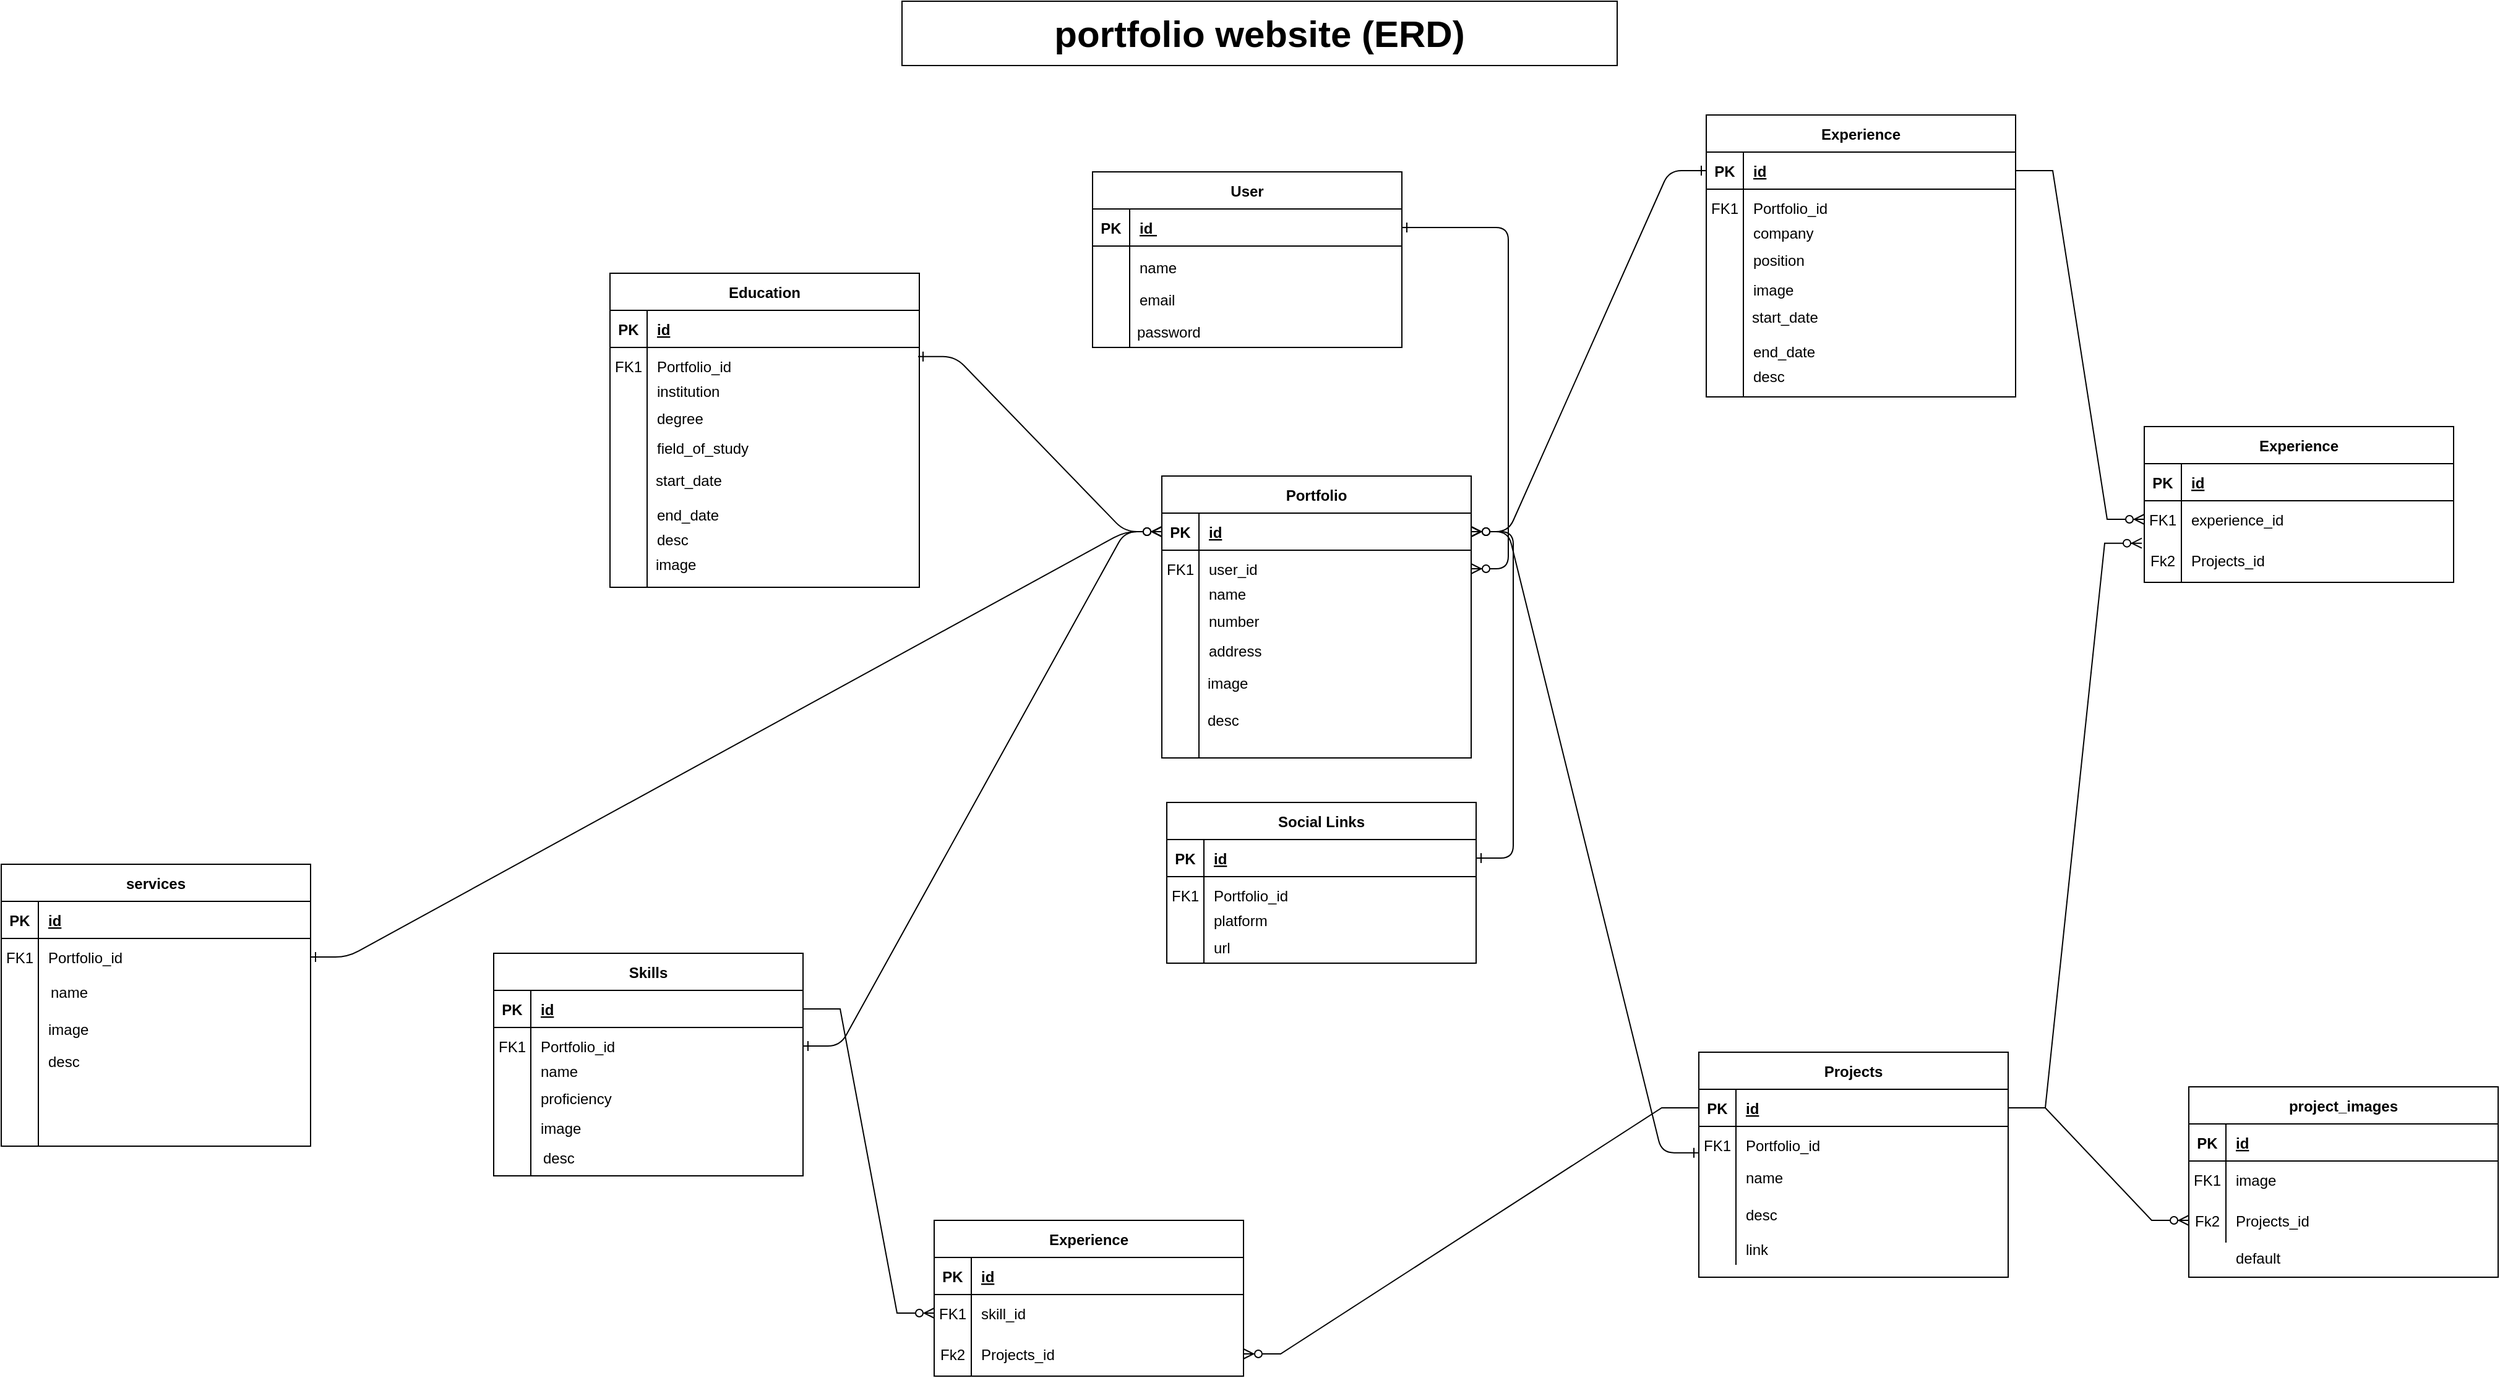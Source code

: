 <mxfile version="26.1.0">
  <diagram id="prtHgNgQTEPvFCAcTncT" name="Page-1">
    <mxGraphModel dx="1229" dy="530" grid="1" gridSize="2" guides="1" tooltips="1" connect="1" arrows="1" fold="1" page="1" pageScale="1" pageWidth="3300" pageHeight="4681" math="0" shadow="0">
      <root>
        <mxCell id="0" />
        <mxCell id="1" parent="0" />
        <mxCell id="2-6nr44ii8sK7dnhSHYe-1" value="" style="edgeStyle=entityRelationEdgeStyle;endArrow=ERzeroToMany;startArrow=ERone;endFill=1;startFill=0;" parent="1" source="2-6nr44ii8sK7dnhSHYe-24" target="2-6nr44ii8sK7dnhSHYe-7" edge="1">
          <mxGeometry width="100" height="100" relative="1" as="geometry">
            <mxPoint x="340" y="720" as="sourcePoint" />
            <mxPoint x="440" y="620" as="targetPoint" />
          </mxGeometry>
        </mxCell>
        <mxCell id="2-6nr44ii8sK7dnhSHYe-2" value="" style="edgeStyle=entityRelationEdgeStyle;endArrow=ERzeroToMany;startArrow=ERone;endFill=1;startFill=0;exitX=0;exitY=0.713;exitDx=0;exitDy=0;exitPerimeter=0;entryX=1;entryY=0.5;entryDx=0;entryDy=0;" parent="1" source="2-6nr44ii8sK7dnhSHYe-17" target="2-6nr44ii8sK7dnhSHYe-4" edge="1">
          <mxGeometry width="100" height="100" relative="1" as="geometry">
            <mxPoint x="1382" y="514" as="sourcePoint" />
            <mxPoint x="1552" y="568.0" as="targetPoint" />
          </mxGeometry>
        </mxCell>
        <mxCell id="2-6nr44ii8sK7dnhSHYe-30" value="&lt;b&gt;&lt;font style=&quot;font-size: 30px;&quot;&gt;portfolio website &lt;/font&gt;&lt;/b&gt;&lt;strong data-end=&quot;49&quot; data-start=&quot;12&quot;&gt;&lt;font style=&quot;font-size: 30px;&quot;&gt;&lt;strong style=&quot;font-size: 12px;&quot; data-end=&quot;49&quot; data-start=&quot;12&quot;&gt;&lt;font style=&quot;font-size: 30px;&quot;&gt;(&lt;/font&gt;&lt;/strong&gt;ERD)&lt;/font&gt;&lt;/strong&gt;" style="rounded=0;whiteSpace=wrap;html=1;align=center;" parent="1" vertex="1">
          <mxGeometry x="922" y="12" width="578" height="52" as="geometry" />
        </mxCell>
        <mxCell id="9H7GcuOAASpGHvme_9iy-1" value="" style="group" parent="1" vertex="1" connectable="0">
          <mxGeometry x="1076" y="150" width="250" height="144" as="geometry" />
        </mxCell>
        <mxCell id="2-6nr44ii8sK7dnhSHYe-23" value="User" style="shape=table;startSize=30;container=1;collapsible=1;childLayout=tableLayout;fixedRows=1;rowLines=0;fontStyle=1;align=center;resizeLast=1;" parent="9H7GcuOAASpGHvme_9iy-1" vertex="1">
          <mxGeometry width="250" height="142" as="geometry" />
        </mxCell>
        <mxCell id="2-6nr44ii8sK7dnhSHYe-24" value="" style="shape=partialRectangle;collapsible=0;dropTarget=0;pointerEvents=0;fillColor=none;points=[[0,0.5],[1,0.5]];portConstraint=eastwest;top=0;left=0;right=0;bottom=1;" parent="2-6nr44ii8sK7dnhSHYe-23" vertex="1">
          <mxGeometry y="30" width="250" height="30" as="geometry" />
        </mxCell>
        <mxCell id="2-6nr44ii8sK7dnhSHYe-25" value="PK" style="shape=partialRectangle;overflow=hidden;connectable=0;fillColor=none;top=0;left=0;bottom=0;right=0;fontStyle=1;" parent="2-6nr44ii8sK7dnhSHYe-24" vertex="1">
          <mxGeometry width="30" height="30" as="geometry">
            <mxRectangle width="30" height="30" as="alternateBounds" />
          </mxGeometry>
        </mxCell>
        <mxCell id="2-6nr44ii8sK7dnhSHYe-26" value="id " style="shape=partialRectangle;overflow=hidden;connectable=0;fillColor=none;top=0;left=0;bottom=0;right=0;align=left;spacingLeft=6;fontStyle=5;" parent="2-6nr44ii8sK7dnhSHYe-24" vertex="1">
          <mxGeometry x="30" width="220" height="30" as="geometry">
            <mxRectangle width="220" height="30" as="alternateBounds" />
          </mxGeometry>
        </mxCell>
        <mxCell id="2-6nr44ii8sK7dnhSHYe-27" value="" style="shape=partialRectangle;collapsible=0;dropTarget=0;pointerEvents=0;fillColor=none;points=[[0,0.5],[1,0.5]];portConstraint=eastwest;top=0;left=0;right=0;bottom=0;" parent="2-6nr44ii8sK7dnhSHYe-23" vertex="1">
          <mxGeometry y="60" width="250" height="82" as="geometry" />
        </mxCell>
        <mxCell id="2-6nr44ii8sK7dnhSHYe-28" value="" style="shape=partialRectangle;overflow=hidden;connectable=0;fillColor=none;top=0;left=0;bottom=0;right=0;" parent="2-6nr44ii8sK7dnhSHYe-27" vertex="1">
          <mxGeometry width="30" height="82" as="geometry">
            <mxRectangle width="30" height="82" as="alternateBounds" />
          </mxGeometry>
        </mxCell>
        <mxCell id="2-6nr44ii8sK7dnhSHYe-29" value="" style="shape=partialRectangle;overflow=hidden;connectable=0;fillColor=none;top=0;left=0;bottom=0;right=0;align=left;spacingLeft=6;" parent="2-6nr44ii8sK7dnhSHYe-27" vertex="1">
          <mxGeometry x="30" width="220" height="82" as="geometry">
            <mxRectangle width="220" height="82" as="alternateBounds" />
          </mxGeometry>
        </mxCell>
        <mxCell id="2-6nr44ii8sK7dnhSHYe-32" value="name" style="shape=partialRectangle;overflow=hidden;connectable=0;fillColor=none;top=0;left=0;bottom=0;right=0;align=left;spacingLeft=6;" parent="9H7GcuOAASpGHvme_9iy-1" vertex="1">
          <mxGeometry x="30" y="62" width="220" height="30" as="geometry">
            <mxRectangle width="220" height="30" as="alternateBounds" />
          </mxGeometry>
        </mxCell>
        <mxCell id="2-6nr44ii8sK7dnhSHYe-33" value="email" style="shape=partialRectangle;overflow=hidden;connectable=0;fillColor=none;top=0;left=0;bottom=0;right=0;align=left;spacingLeft=6;" parent="9H7GcuOAASpGHvme_9iy-1" vertex="1">
          <mxGeometry x="30" y="88" width="220" height="30" as="geometry">
            <mxRectangle width="220" height="30" as="alternateBounds" />
          </mxGeometry>
        </mxCell>
        <mxCell id="2-6nr44ii8sK7dnhSHYe-34" value="" style="shape=partialRectangle;overflow=hidden;connectable=0;fillColor=none;top=0;left=0;bottom=0;right=0;align=left;spacingLeft=6;" parent="9H7GcuOAASpGHvme_9iy-1" vertex="1">
          <mxGeometry x="30" y="112" width="220" height="30" as="geometry">
            <mxRectangle width="220" height="30" as="alternateBounds" />
          </mxGeometry>
        </mxCell>
        <mxCell id="2-6nr44ii8sK7dnhSHYe-35" value="password " style="shape=partialRectangle;overflow=hidden;connectable=0;fillColor=none;top=0;left=0;bottom=0;right=0;align=left;spacingLeft=6;" parent="9H7GcuOAASpGHvme_9iy-1" vertex="1">
          <mxGeometry x="28" y="114" width="220" height="30" as="geometry">
            <mxRectangle width="220" height="30" as="alternateBounds" />
          </mxGeometry>
        </mxCell>
        <mxCell id="9H7GcuOAASpGHvme_9iy-2" value="" style="group" parent="1" vertex="1" connectable="0">
          <mxGeometry x="1132" y="396" width="250" height="228" as="geometry" />
        </mxCell>
        <mxCell id="2-6nr44ii8sK7dnhSHYe-3" value="Portfolio" style="shape=table;startSize=30;container=1;collapsible=1;childLayout=tableLayout;fixedRows=1;rowLines=0;fontStyle=1;align=center;resizeLast=1;" parent="9H7GcuOAASpGHvme_9iy-2" vertex="1">
          <mxGeometry width="250" height="228" as="geometry" />
        </mxCell>
        <mxCell id="2-6nr44ii8sK7dnhSHYe-4" value="" style="shape=partialRectangle;collapsible=0;dropTarget=0;pointerEvents=0;fillColor=none;points=[[0,0.5],[1,0.5]];portConstraint=eastwest;top=0;left=0;right=0;bottom=1;" parent="2-6nr44ii8sK7dnhSHYe-3" vertex="1">
          <mxGeometry y="30" width="250" height="30" as="geometry" />
        </mxCell>
        <mxCell id="2-6nr44ii8sK7dnhSHYe-5" value="PK" style="shape=partialRectangle;overflow=hidden;connectable=0;fillColor=none;top=0;left=0;bottom=0;right=0;fontStyle=1;" parent="2-6nr44ii8sK7dnhSHYe-4" vertex="1">
          <mxGeometry width="30" height="30" as="geometry">
            <mxRectangle width="30" height="30" as="alternateBounds" />
          </mxGeometry>
        </mxCell>
        <mxCell id="2-6nr44ii8sK7dnhSHYe-6" value="id" style="shape=partialRectangle;overflow=hidden;connectable=0;fillColor=none;top=0;left=0;bottom=0;right=0;align=left;spacingLeft=6;fontStyle=5;" parent="2-6nr44ii8sK7dnhSHYe-4" vertex="1">
          <mxGeometry x="30" width="220" height="30" as="geometry">
            <mxRectangle width="220" height="30" as="alternateBounds" />
          </mxGeometry>
        </mxCell>
        <mxCell id="2-6nr44ii8sK7dnhSHYe-7" value="" style="shape=partialRectangle;collapsible=0;dropTarget=0;pointerEvents=0;fillColor=none;points=[[0,0.5],[1,0.5]];portConstraint=eastwest;top=0;left=0;right=0;bottom=0;" parent="2-6nr44ii8sK7dnhSHYe-3" vertex="1">
          <mxGeometry y="60" width="250" height="30" as="geometry" />
        </mxCell>
        <mxCell id="2-6nr44ii8sK7dnhSHYe-8" value="FK1" style="shape=partialRectangle;overflow=hidden;connectable=0;fillColor=none;top=0;left=0;bottom=0;right=0;" parent="2-6nr44ii8sK7dnhSHYe-7" vertex="1">
          <mxGeometry width="30" height="30" as="geometry">
            <mxRectangle width="30" height="30" as="alternateBounds" />
          </mxGeometry>
        </mxCell>
        <mxCell id="2-6nr44ii8sK7dnhSHYe-9" value="user_id" style="shape=partialRectangle;overflow=hidden;connectable=0;fillColor=none;top=0;left=0;bottom=0;right=0;align=left;spacingLeft=6;" parent="2-6nr44ii8sK7dnhSHYe-7" vertex="1">
          <mxGeometry x="30" width="220" height="30" as="geometry">
            <mxRectangle width="220" height="30" as="alternateBounds" />
          </mxGeometry>
        </mxCell>
        <mxCell id="2-6nr44ii8sK7dnhSHYe-10" value="" style="shape=partialRectangle;collapsible=0;dropTarget=0;pointerEvents=0;fillColor=none;points=[[0,0.5],[1,0.5]];portConstraint=eastwest;top=0;left=0;right=0;bottom=0;" parent="2-6nr44ii8sK7dnhSHYe-3" vertex="1">
          <mxGeometry y="90" width="250" height="138" as="geometry" />
        </mxCell>
        <mxCell id="2-6nr44ii8sK7dnhSHYe-11" value="" style="shape=partialRectangle;overflow=hidden;connectable=0;fillColor=none;top=0;left=0;bottom=0;right=0;" parent="2-6nr44ii8sK7dnhSHYe-10" vertex="1">
          <mxGeometry width="30" height="138" as="geometry">
            <mxRectangle width="30" height="138" as="alternateBounds" />
          </mxGeometry>
        </mxCell>
        <mxCell id="2-6nr44ii8sK7dnhSHYe-12" value="" style="shape=partialRectangle;overflow=hidden;connectable=0;fillColor=none;top=0;left=0;bottom=0;right=0;align=left;spacingLeft=6;" parent="2-6nr44ii8sK7dnhSHYe-10" vertex="1">
          <mxGeometry x="30" width="220" height="138" as="geometry">
            <mxRectangle width="220" height="138" as="alternateBounds" />
          </mxGeometry>
        </mxCell>
        <mxCell id="2-6nr44ii8sK7dnhSHYe-36" value="number" style="shape=partialRectangle;overflow=hidden;connectable=0;fillColor=none;top=0;left=0;bottom=0;right=0;align=left;spacingLeft=6;" parent="9H7GcuOAASpGHvme_9iy-2" vertex="1">
          <mxGeometry x="30" y="102" width="218" height="30" as="geometry">
            <mxRectangle width="220" height="30" as="alternateBounds" />
          </mxGeometry>
        </mxCell>
        <mxCell id="2-6nr44ii8sK7dnhSHYe-37" value="name" style="shape=partialRectangle;overflow=hidden;connectable=0;fillColor=none;top=0;left=0;bottom=0;right=0;align=left;spacingLeft=6;" parent="9H7GcuOAASpGHvme_9iy-2" vertex="1">
          <mxGeometry x="30" y="80" width="220" height="30" as="geometry">
            <mxRectangle width="220" height="30" as="alternateBounds" />
          </mxGeometry>
        </mxCell>
        <mxCell id="2-6nr44ii8sK7dnhSHYe-38" value="address" style="shape=partialRectangle;overflow=hidden;connectable=0;fillColor=none;top=0;left=0;bottom=0;right=0;align=left;spacingLeft=6;" parent="9H7GcuOAASpGHvme_9iy-2" vertex="1">
          <mxGeometry x="30" y="126" width="220" height="30" as="geometry">
            <mxRectangle width="220" height="30" as="alternateBounds" />
          </mxGeometry>
        </mxCell>
        <mxCell id="2-6nr44ii8sK7dnhSHYe-39" value="image" style="shape=partialRectangle;overflow=hidden;connectable=0;fillColor=none;top=0;left=0;bottom=0;right=0;align=left;spacingLeft=6;" parent="9H7GcuOAASpGHvme_9iy-2" vertex="1">
          <mxGeometry x="29" y="152" width="220" height="30" as="geometry">
            <mxRectangle width="220" height="30" as="alternateBounds" />
          </mxGeometry>
        </mxCell>
        <mxCell id="q62bcsfzctgEnVEbU3yq-3" value="desc" style="shape=partialRectangle;overflow=hidden;connectable=0;fillColor=none;top=0;left=0;bottom=0;right=0;align=left;spacingLeft=6;" vertex="1" parent="9H7GcuOAASpGHvme_9iy-2">
          <mxGeometry x="29" y="182" width="220" height="30" as="geometry">
            <mxRectangle width="220" height="30" as="alternateBounds" />
          </mxGeometry>
        </mxCell>
        <mxCell id="9H7GcuOAASpGHvme_9iy-3" value="" style="group" parent="1" vertex="1" connectable="0">
          <mxGeometry x="1564" y="862" width="254" height="228" as="geometry" />
        </mxCell>
        <mxCell id="2-6nr44ii8sK7dnhSHYe-13" value="Projects " style="shape=table;startSize=30;container=1;collapsible=1;childLayout=tableLayout;fixedRows=1;rowLines=0;fontStyle=1;align=center;resizeLast=1;" parent="9H7GcuOAASpGHvme_9iy-3" vertex="1">
          <mxGeometry x="2" width="250" height="182" as="geometry" />
        </mxCell>
        <mxCell id="2-6nr44ii8sK7dnhSHYe-14" value="" style="shape=partialRectangle;collapsible=0;dropTarget=0;pointerEvents=0;fillColor=none;points=[[0,0.5],[1,0.5]];portConstraint=eastwest;top=0;left=0;right=0;bottom=1;" parent="2-6nr44ii8sK7dnhSHYe-13" vertex="1">
          <mxGeometry y="30" width="250" height="30" as="geometry" />
        </mxCell>
        <mxCell id="2-6nr44ii8sK7dnhSHYe-15" value="PK" style="shape=partialRectangle;overflow=hidden;connectable=0;fillColor=none;top=0;left=0;bottom=0;right=0;fontStyle=1;" parent="2-6nr44ii8sK7dnhSHYe-14" vertex="1">
          <mxGeometry width="30" height="30" as="geometry">
            <mxRectangle width="30" height="30" as="alternateBounds" />
          </mxGeometry>
        </mxCell>
        <mxCell id="2-6nr44ii8sK7dnhSHYe-16" value="id" style="shape=partialRectangle;overflow=hidden;connectable=0;fillColor=none;top=0;left=0;bottom=0;right=0;align=left;spacingLeft=6;fontStyle=5;" parent="2-6nr44ii8sK7dnhSHYe-14" vertex="1">
          <mxGeometry x="30" width="220" height="30" as="geometry">
            <mxRectangle width="220" height="30" as="alternateBounds" />
          </mxGeometry>
        </mxCell>
        <mxCell id="2-6nr44ii8sK7dnhSHYe-17" value="" style="shape=partialRectangle;collapsible=0;dropTarget=0;pointerEvents=0;fillColor=none;points=[[0,0.5],[1,0.5]];portConstraint=eastwest;top=0;left=0;right=0;bottom=0;" parent="2-6nr44ii8sK7dnhSHYe-13" vertex="1">
          <mxGeometry y="60" width="250" height="30" as="geometry" />
        </mxCell>
        <mxCell id="2-6nr44ii8sK7dnhSHYe-18" value="FK1" style="shape=partialRectangle;overflow=hidden;connectable=0;fillColor=none;top=0;left=0;bottom=0;right=0;" parent="2-6nr44ii8sK7dnhSHYe-17" vertex="1">
          <mxGeometry width="30" height="30" as="geometry">
            <mxRectangle width="30" height="30" as="alternateBounds" />
          </mxGeometry>
        </mxCell>
        <mxCell id="2-6nr44ii8sK7dnhSHYe-19" value="Portfolio_id" style="shape=partialRectangle;overflow=hidden;connectable=0;fillColor=none;top=0;left=0;bottom=0;right=0;align=left;spacingLeft=6;" parent="2-6nr44ii8sK7dnhSHYe-17" vertex="1">
          <mxGeometry x="30" width="220" height="30" as="geometry">
            <mxRectangle width="220" height="30" as="alternateBounds" />
          </mxGeometry>
        </mxCell>
        <mxCell id="2-6nr44ii8sK7dnhSHYe-20" value="" style="shape=partialRectangle;collapsible=0;dropTarget=0;pointerEvents=0;fillColor=none;points=[[0,0.5],[1,0.5]];portConstraint=eastwest;top=0;left=0;right=0;bottom=0;" parent="2-6nr44ii8sK7dnhSHYe-13" vertex="1">
          <mxGeometry y="90" width="250" height="82" as="geometry" />
        </mxCell>
        <mxCell id="2-6nr44ii8sK7dnhSHYe-21" value="" style="shape=partialRectangle;overflow=hidden;connectable=0;fillColor=none;top=0;left=0;bottom=0;right=0;" parent="2-6nr44ii8sK7dnhSHYe-20" vertex="1">
          <mxGeometry width="30" height="82" as="geometry">
            <mxRectangle width="30" height="82" as="alternateBounds" />
          </mxGeometry>
        </mxCell>
        <mxCell id="2-6nr44ii8sK7dnhSHYe-22" value="" style="shape=partialRectangle;overflow=hidden;connectable=0;fillColor=none;top=0;left=0;bottom=0;right=0;align=left;spacingLeft=6;" parent="2-6nr44ii8sK7dnhSHYe-20" vertex="1">
          <mxGeometry x="30" width="220" height="82" as="geometry">
            <mxRectangle width="220" height="82" as="alternateBounds" />
          </mxGeometry>
        </mxCell>
        <mxCell id="2-6nr44ii8sK7dnhSHYe-41" value="name" style="shape=partialRectangle;overflow=hidden;connectable=0;fillColor=none;top=0;left=0;bottom=0;right=0;align=left;spacingLeft=6;" parent="9H7GcuOAASpGHvme_9iy-3" vertex="1">
          <mxGeometry x="32" y="86" width="220" height="30" as="geometry">
            <mxRectangle width="220" height="30" as="alternateBounds" />
          </mxGeometry>
        </mxCell>
        <mxCell id="9H7GcuOAASpGHvme_9iy-4" value="desc" style="shape=partialRectangle;overflow=hidden;connectable=0;fillColor=none;top=0;left=0;bottom=0;right=0;align=left;spacingLeft=6;" parent="9H7GcuOAASpGHvme_9iy-3" vertex="1">
          <mxGeometry x="32" y="116" width="220" height="30" as="geometry">
            <mxRectangle width="220" height="30" as="alternateBounds" />
          </mxGeometry>
        </mxCell>
        <mxCell id="9H7GcuOAASpGHvme_9iy-5" value="link" style="shape=partialRectangle;overflow=hidden;connectable=0;fillColor=none;top=0;left=0;bottom=0;right=0;align=left;spacingLeft=6;" parent="9H7GcuOAASpGHvme_9iy-3" vertex="1">
          <mxGeometry x="32" y="144" width="220" height="30" as="geometry">
            <mxRectangle width="220" height="30" as="alternateBounds" />
          </mxGeometry>
        </mxCell>
        <mxCell id="9H7GcuOAASpGHvme_9iy-6" value="" style="group" parent="1" vertex="1" connectable="0">
          <mxGeometry x="686" y="232" width="325" height="268" as="geometry" />
        </mxCell>
        <mxCell id="9H7GcuOAASpGHvme_9iy-7" value="Education " style="shape=table;startSize=30;container=1;collapsible=1;childLayout=tableLayout;fixedRows=1;rowLines=0;fontStyle=1;align=center;resizeLast=1;" parent="9H7GcuOAASpGHvme_9iy-6" vertex="1">
          <mxGeometry width="250" height="254" as="geometry" />
        </mxCell>
        <mxCell id="9H7GcuOAASpGHvme_9iy-8" value="" style="shape=partialRectangle;collapsible=0;dropTarget=0;pointerEvents=0;fillColor=none;points=[[0,0.5],[1,0.5]];portConstraint=eastwest;top=0;left=0;right=0;bottom=1;" parent="9H7GcuOAASpGHvme_9iy-7" vertex="1">
          <mxGeometry y="30" width="250" height="30" as="geometry" />
        </mxCell>
        <mxCell id="9H7GcuOAASpGHvme_9iy-9" value="PK" style="shape=partialRectangle;overflow=hidden;connectable=0;fillColor=none;top=0;left=0;bottom=0;right=0;fontStyle=1;" parent="9H7GcuOAASpGHvme_9iy-8" vertex="1">
          <mxGeometry width="30" height="30" as="geometry">
            <mxRectangle width="30" height="30" as="alternateBounds" />
          </mxGeometry>
        </mxCell>
        <mxCell id="9H7GcuOAASpGHvme_9iy-10" value="id" style="shape=partialRectangle;overflow=hidden;connectable=0;fillColor=none;top=0;left=0;bottom=0;right=0;align=left;spacingLeft=6;fontStyle=5;" parent="9H7GcuOAASpGHvme_9iy-8" vertex="1">
          <mxGeometry x="30" width="220" height="30" as="geometry">
            <mxRectangle width="220" height="30" as="alternateBounds" />
          </mxGeometry>
        </mxCell>
        <mxCell id="9H7GcuOAASpGHvme_9iy-11" value="" style="shape=partialRectangle;collapsible=0;dropTarget=0;pointerEvents=0;fillColor=none;points=[[0,0.5],[1,0.5]];portConstraint=eastwest;top=0;left=0;right=0;bottom=0;" parent="9H7GcuOAASpGHvme_9iy-7" vertex="1">
          <mxGeometry y="60" width="250" height="30" as="geometry" />
        </mxCell>
        <mxCell id="9H7GcuOAASpGHvme_9iy-12" value="FK1" style="shape=partialRectangle;overflow=hidden;connectable=0;fillColor=none;top=0;left=0;bottom=0;right=0;" parent="9H7GcuOAASpGHvme_9iy-11" vertex="1">
          <mxGeometry width="30" height="30" as="geometry">
            <mxRectangle width="30" height="30" as="alternateBounds" />
          </mxGeometry>
        </mxCell>
        <mxCell id="9H7GcuOAASpGHvme_9iy-13" value="Portfolio_id" style="shape=partialRectangle;overflow=hidden;connectable=0;fillColor=none;top=0;left=0;bottom=0;right=0;align=left;spacingLeft=6;" parent="9H7GcuOAASpGHvme_9iy-11" vertex="1">
          <mxGeometry x="30" width="220" height="30" as="geometry">
            <mxRectangle width="220" height="30" as="alternateBounds" />
          </mxGeometry>
        </mxCell>
        <mxCell id="9H7GcuOAASpGHvme_9iy-14" value="" style="shape=partialRectangle;collapsible=0;dropTarget=0;pointerEvents=0;fillColor=none;points=[[0,0.5],[1,0.5]];portConstraint=eastwest;top=0;left=0;right=0;bottom=0;" parent="9H7GcuOAASpGHvme_9iy-7" vertex="1">
          <mxGeometry y="90" width="250" height="164" as="geometry" />
        </mxCell>
        <mxCell id="9H7GcuOAASpGHvme_9iy-15" value="" style="shape=partialRectangle;overflow=hidden;connectable=0;fillColor=none;top=0;left=0;bottom=0;right=0;" parent="9H7GcuOAASpGHvme_9iy-14" vertex="1">
          <mxGeometry width="30" height="164" as="geometry">
            <mxRectangle width="30" height="164" as="alternateBounds" />
          </mxGeometry>
        </mxCell>
        <mxCell id="9H7GcuOAASpGHvme_9iy-16" value="" style="shape=partialRectangle;overflow=hidden;connectable=0;fillColor=none;top=0;left=0;bottom=0;right=0;align=left;spacingLeft=6;" parent="9H7GcuOAASpGHvme_9iy-14" vertex="1">
          <mxGeometry x="30" width="220" height="164" as="geometry">
            <mxRectangle width="220" height="164" as="alternateBounds" />
          </mxGeometry>
        </mxCell>
        <mxCell id="9H7GcuOAASpGHvme_9iy-17" value="degree" style="shape=partialRectangle;overflow=hidden;connectable=0;fillColor=none;top=0;left=0;bottom=0;right=0;align=left;spacingLeft=6;" parent="9H7GcuOAASpGHvme_9iy-6" vertex="1">
          <mxGeometry x="30" y="102" width="218" height="30" as="geometry">
            <mxRectangle width="220" height="30" as="alternateBounds" />
          </mxGeometry>
        </mxCell>
        <mxCell id="9H7GcuOAASpGHvme_9iy-18" value="institution" style="shape=partialRectangle;overflow=hidden;connectable=0;fillColor=none;top=0;left=0;bottom=0;right=0;align=left;spacingLeft=6;" parent="9H7GcuOAASpGHvme_9iy-6" vertex="1">
          <mxGeometry x="30" y="80" width="220" height="30" as="geometry">
            <mxRectangle width="220" height="30" as="alternateBounds" />
          </mxGeometry>
        </mxCell>
        <mxCell id="9H7GcuOAASpGHvme_9iy-19" value="field_of_study" style="shape=partialRectangle;overflow=hidden;connectable=0;fillColor=none;top=0;left=0;bottom=0;right=0;align=left;spacingLeft=6;" parent="9H7GcuOAASpGHvme_9iy-6" vertex="1">
          <mxGeometry x="30" y="126" width="220" height="30" as="geometry">
            <mxRectangle width="220" height="30" as="alternateBounds" />
          </mxGeometry>
        </mxCell>
        <mxCell id="9H7GcuOAASpGHvme_9iy-20" value="start_date" style="shape=partialRectangle;overflow=hidden;connectable=0;fillColor=none;top=0;left=0;bottom=0;right=0;align=left;spacingLeft=6;" parent="9H7GcuOAASpGHvme_9iy-6" vertex="1">
          <mxGeometry x="29" y="152" width="220" height="30" as="geometry">
            <mxRectangle width="220" height="30" as="alternateBounds" />
          </mxGeometry>
        </mxCell>
        <mxCell id="9H7GcuOAASpGHvme_9iy-21" value="end_date" style="shape=partialRectangle;overflow=hidden;connectable=0;fillColor=none;top=0;left=0;bottom=0;right=0;align=left;spacingLeft=6;" parent="9H7GcuOAASpGHvme_9iy-6" vertex="1">
          <mxGeometry x="30" y="180" width="220" height="30" as="geometry">
            <mxRectangle width="220" height="30" as="alternateBounds" />
          </mxGeometry>
        </mxCell>
        <mxCell id="2-6nr44ii8sK7dnhSHYe-40" value="desc" style="shape=partialRectangle;overflow=hidden;connectable=0;fillColor=none;top=0;left=0;bottom=0;right=0;align=left;spacingLeft=6;" parent="9H7GcuOAASpGHvme_9iy-6" vertex="1">
          <mxGeometry x="30" y="200" width="220" height="30" as="geometry">
            <mxRectangle width="220" height="30" as="alternateBounds" />
          </mxGeometry>
        </mxCell>
        <mxCell id="q62bcsfzctgEnVEbU3yq-2" value="image" style="shape=partialRectangle;overflow=hidden;connectable=0;fillColor=none;top=0;left=0;bottom=0;right=0;align=left;spacingLeft=6;" vertex="1" parent="9H7GcuOAASpGHvme_9iy-6">
          <mxGeometry x="29" y="220" width="220" height="30" as="geometry">
            <mxRectangle width="220" height="30" as="alternateBounds" />
          </mxGeometry>
        </mxCell>
        <mxCell id="9H7GcuOAASpGHvme_9iy-28" value="" style="edgeStyle=entityRelationEdgeStyle;endArrow=ERzeroToMany;startArrow=ERone;endFill=1;startFill=0;entryX=0;entryY=0.5;entryDx=0;entryDy=0;exitX=0.996;exitY=0.244;exitDx=0;exitDy=0;exitPerimeter=0;" parent="1" source="9H7GcuOAASpGHvme_9iy-11" target="2-6nr44ii8sK7dnhSHYe-4" edge="1">
          <mxGeometry width="100" height="100" relative="1" as="geometry">
            <mxPoint x="942" y="373" as="sourcePoint" />
            <mxPoint x="1318" y="401" as="targetPoint" />
          </mxGeometry>
        </mxCell>
        <mxCell id="9H7GcuOAASpGHvme_9iy-30" value="" style="group" parent="1" vertex="1" connectable="0">
          <mxGeometry x="592" y="782" width="250" height="230" as="geometry" />
        </mxCell>
        <mxCell id="9H7GcuOAASpGHvme_9iy-31" value="Skills  " style="shape=table;startSize=30;container=1;collapsible=1;childLayout=tableLayout;fixedRows=1;rowLines=0;fontStyle=1;align=center;resizeLast=1;" parent="9H7GcuOAASpGHvme_9iy-30" vertex="1">
          <mxGeometry width="250" height="180" as="geometry" />
        </mxCell>
        <mxCell id="9H7GcuOAASpGHvme_9iy-32" value="" style="shape=partialRectangle;collapsible=0;dropTarget=0;pointerEvents=0;fillColor=none;points=[[0,0.5],[1,0.5]];portConstraint=eastwest;top=0;left=0;right=0;bottom=1;" parent="9H7GcuOAASpGHvme_9iy-31" vertex="1">
          <mxGeometry y="30" width="250" height="30" as="geometry" />
        </mxCell>
        <mxCell id="9H7GcuOAASpGHvme_9iy-33" value="PK" style="shape=partialRectangle;overflow=hidden;connectable=0;fillColor=none;top=0;left=0;bottom=0;right=0;fontStyle=1;" parent="9H7GcuOAASpGHvme_9iy-32" vertex="1">
          <mxGeometry width="30" height="30" as="geometry">
            <mxRectangle width="30" height="30" as="alternateBounds" />
          </mxGeometry>
        </mxCell>
        <mxCell id="9H7GcuOAASpGHvme_9iy-34" value="id" style="shape=partialRectangle;overflow=hidden;connectable=0;fillColor=none;top=0;left=0;bottom=0;right=0;align=left;spacingLeft=6;fontStyle=5;" parent="9H7GcuOAASpGHvme_9iy-32" vertex="1">
          <mxGeometry x="30" width="220" height="30" as="geometry">
            <mxRectangle width="220" height="30" as="alternateBounds" />
          </mxGeometry>
        </mxCell>
        <mxCell id="9H7GcuOAASpGHvme_9iy-35" value="" style="shape=partialRectangle;collapsible=0;dropTarget=0;pointerEvents=0;fillColor=none;points=[[0,0.5],[1,0.5]];portConstraint=eastwest;top=0;left=0;right=0;bottom=0;" parent="9H7GcuOAASpGHvme_9iy-31" vertex="1">
          <mxGeometry y="60" width="250" height="30" as="geometry" />
        </mxCell>
        <mxCell id="9H7GcuOAASpGHvme_9iy-36" value="FK1" style="shape=partialRectangle;overflow=hidden;connectable=0;fillColor=none;top=0;left=0;bottom=0;right=0;" parent="9H7GcuOAASpGHvme_9iy-35" vertex="1">
          <mxGeometry width="30" height="30" as="geometry">
            <mxRectangle width="30" height="30" as="alternateBounds" />
          </mxGeometry>
        </mxCell>
        <mxCell id="9H7GcuOAASpGHvme_9iy-37" value="Portfolio_id" style="shape=partialRectangle;overflow=hidden;connectable=0;fillColor=none;top=0;left=0;bottom=0;right=0;align=left;spacingLeft=6;" parent="9H7GcuOAASpGHvme_9iy-35" vertex="1">
          <mxGeometry x="30" width="220" height="30" as="geometry">
            <mxRectangle width="220" height="30" as="alternateBounds" />
          </mxGeometry>
        </mxCell>
        <mxCell id="9H7GcuOAASpGHvme_9iy-38" value="" style="shape=partialRectangle;collapsible=0;dropTarget=0;pointerEvents=0;fillColor=none;points=[[0,0.5],[1,0.5]];portConstraint=eastwest;top=0;left=0;right=0;bottom=0;" parent="9H7GcuOAASpGHvme_9iy-31" vertex="1">
          <mxGeometry y="90" width="250" height="90" as="geometry" />
        </mxCell>
        <mxCell id="9H7GcuOAASpGHvme_9iy-39" value="" style="shape=partialRectangle;overflow=hidden;connectable=0;fillColor=none;top=0;left=0;bottom=0;right=0;" parent="9H7GcuOAASpGHvme_9iy-38" vertex="1">
          <mxGeometry width="30" height="90" as="geometry">
            <mxRectangle width="30" height="90" as="alternateBounds" />
          </mxGeometry>
        </mxCell>
        <mxCell id="9H7GcuOAASpGHvme_9iy-40" value="" style="shape=partialRectangle;overflow=hidden;connectable=0;fillColor=none;top=0;left=0;bottom=0;right=0;align=left;spacingLeft=6;" parent="9H7GcuOAASpGHvme_9iy-38" vertex="1">
          <mxGeometry x="30" width="220" height="90" as="geometry">
            <mxRectangle width="220" height="90" as="alternateBounds" />
          </mxGeometry>
        </mxCell>
        <mxCell id="9H7GcuOAASpGHvme_9iy-41" value="proficiency" style="shape=partialRectangle;overflow=hidden;connectable=0;fillColor=none;top=0;left=0;bottom=0;right=0;align=left;spacingLeft=6;" parent="9H7GcuOAASpGHvme_9iy-30" vertex="1">
          <mxGeometry x="30" y="102" width="218" height="30" as="geometry">
            <mxRectangle width="220" height="30" as="alternateBounds" />
          </mxGeometry>
        </mxCell>
        <mxCell id="9H7GcuOAASpGHvme_9iy-42" value="name" style="shape=partialRectangle;overflow=hidden;connectable=0;fillColor=none;top=0;left=0;bottom=0;right=0;align=left;spacingLeft=6;" parent="9H7GcuOAASpGHvme_9iy-30" vertex="1">
          <mxGeometry x="30" y="80" width="220" height="30" as="geometry">
            <mxRectangle width="220" height="30" as="alternateBounds" />
          </mxGeometry>
        </mxCell>
        <mxCell id="9H7GcuOAASpGHvme_9iy-43" value="image" style="shape=partialRectangle;overflow=hidden;connectable=0;fillColor=none;top=0;left=0;bottom=0;right=0;align=left;spacingLeft=6;" parent="9H7GcuOAASpGHvme_9iy-30" vertex="1">
          <mxGeometry x="30" y="126" width="220" height="30" as="geometry">
            <mxRectangle width="220" height="30" as="alternateBounds" />
          </mxGeometry>
        </mxCell>
        <mxCell id="9H7GcuOAASpGHvme_9iy-46" value="desc" style="shape=partialRectangle;overflow=hidden;connectable=0;fillColor=none;top=0;left=0;bottom=0;right=0;align=left;spacingLeft=6;" parent="9H7GcuOAASpGHvme_9iy-30" vertex="1">
          <mxGeometry x="32" y="150" width="220" height="30" as="geometry">
            <mxRectangle width="220" height="30" as="alternateBounds" />
          </mxGeometry>
        </mxCell>
        <mxCell id="9H7GcuOAASpGHvme_9iy-47" value="" style="edgeStyle=entityRelationEdgeStyle;endArrow=ERzeroToMany;startArrow=ERone;endFill=1;startFill=0;exitX=1;exitY=0.5;exitDx=0;exitDy=0;entryX=0;entryY=0.5;entryDx=0;entryDy=0;" parent="1" source="9H7GcuOAASpGHvme_9iy-35" target="2-6nr44ii8sK7dnhSHYe-4" edge="1">
          <mxGeometry width="100" height="100" relative="1" as="geometry">
            <mxPoint x="943" y="397" as="sourcePoint" />
            <mxPoint x="1048" y="394" as="targetPoint" />
          </mxGeometry>
        </mxCell>
        <mxCell id="9H7GcuOAASpGHvme_9iy-48" value="" style="group" parent="1" vertex="1" connectable="0">
          <mxGeometry x="1136" y="660" width="250" height="230" as="geometry" />
        </mxCell>
        <mxCell id="-Nd3KRQHJ864RRBxBJXq-31" value="" style="group" parent="9H7GcuOAASpGHvme_9iy-48" vertex="1" connectable="0">
          <mxGeometry width="250" height="178" as="geometry" />
        </mxCell>
        <mxCell id="9H7GcuOAASpGHvme_9iy-49" value="Social Links   " style="shape=table;startSize=30;container=1;collapsible=1;childLayout=tableLayout;fixedRows=1;rowLines=0;fontStyle=1;align=center;resizeLast=1;" parent="-Nd3KRQHJ864RRBxBJXq-31" vertex="1">
          <mxGeometry width="250" height="130" as="geometry" />
        </mxCell>
        <mxCell id="9H7GcuOAASpGHvme_9iy-50" value="" style="shape=partialRectangle;collapsible=0;dropTarget=0;pointerEvents=0;fillColor=none;points=[[0,0.5],[1,0.5]];portConstraint=eastwest;top=0;left=0;right=0;bottom=1;" parent="9H7GcuOAASpGHvme_9iy-49" vertex="1">
          <mxGeometry y="30" width="250" height="30" as="geometry" />
        </mxCell>
        <mxCell id="9H7GcuOAASpGHvme_9iy-51" value="PK" style="shape=partialRectangle;overflow=hidden;connectable=0;fillColor=none;top=0;left=0;bottom=0;right=0;fontStyle=1;" parent="9H7GcuOAASpGHvme_9iy-50" vertex="1">
          <mxGeometry width="30" height="30" as="geometry">
            <mxRectangle width="30" height="30" as="alternateBounds" />
          </mxGeometry>
        </mxCell>
        <mxCell id="9H7GcuOAASpGHvme_9iy-52" value="id" style="shape=partialRectangle;overflow=hidden;connectable=0;fillColor=none;top=0;left=0;bottom=0;right=0;align=left;spacingLeft=6;fontStyle=5;" parent="9H7GcuOAASpGHvme_9iy-50" vertex="1">
          <mxGeometry x="30" width="220" height="30" as="geometry">
            <mxRectangle width="220" height="30" as="alternateBounds" />
          </mxGeometry>
        </mxCell>
        <mxCell id="9H7GcuOAASpGHvme_9iy-53" value="" style="shape=partialRectangle;collapsible=0;dropTarget=0;pointerEvents=0;fillColor=none;points=[[0,0.5],[1,0.5]];portConstraint=eastwest;top=0;left=0;right=0;bottom=0;" parent="9H7GcuOAASpGHvme_9iy-49" vertex="1">
          <mxGeometry y="60" width="250" height="30" as="geometry" />
        </mxCell>
        <mxCell id="9H7GcuOAASpGHvme_9iy-54" value="FK1" style="shape=partialRectangle;overflow=hidden;connectable=0;fillColor=none;top=0;left=0;bottom=0;right=0;" parent="9H7GcuOAASpGHvme_9iy-53" vertex="1">
          <mxGeometry width="30" height="30" as="geometry">
            <mxRectangle width="30" height="30" as="alternateBounds" />
          </mxGeometry>
        </mxCell>
        <mxCell id="9H7GcuOAASpGHvme_9iy-55" value="Portfolio_id" style="shape=partialRectangle;overflow=hidden;connectable=0;fillColor=none;top=0;left=0;bottom=0;right=0;align=left;spacingLeft=6;" parent="9H7GcuOAASpGHvme_9iy-53" vertex="1">
          <mxGeometry x="30" width="220" height="30" as="geometry">
            <mxRectangle width="220" height="30" as="alternateBounds" />
          </mxGeometry>
        </mxCell>
        <mxCell id="9H7GcuOAASpGHvme_9iy-56" value="" style="shape=partialRectangle;collapsible=0;dropTarget=0;pointerEvents=0;fillColor=none;points=[[0,0.5],[1,0.5]];portConstraint=eastwest;top=0;left=0;right=0;bottom=0;" parent="9H7GcuOAASpGHvme_9iy-49" vertex="1">
          <mxGeometry y="90" width="250" height="40" as="geometry" />
        </mxCell>
        <mxCell id="9H7GcuOAASpGHvme_9iy-57" value="" style="shape=partialRectangle;overflow=hidden;connectable=0;fillColor=none;top=0;left=0;bottom=0;right=0;" parent="9H7GcuOAASpGHvme_9iy-56" vertex="1">
          <mxGeometry width="30" height="40" as="geometry">
            <mxRectangle width="30" height="40" as="alternateBounds" />
          </mxGeometry>
        </mxCell>
        <mxCell id="9H7GcuOAASpGHvme_9iy-58" value="" style="shape=partialRectangle;overflow=hidden;connectable=0;fillColor=none;top=0;left=0;bottom=0;right=0;align=left;spacingLeft=6;" parent="9H7GcuOAASpGHvme_9iy-56" vertex="1">
          <mxGeometry x="30" width="220" height="40" as="geometry">
            <mxRectangle width="220" height="40" as="alternateBounds" />
          </mxGeometry>
        </mxCell>
        <mxCell id="9H7GcuOAASpGHvme_9iy-59" value="url" style="shape=partialRectangle;overflow=hidden;connectable=0;fillColor=none;top=0;left=0;bottom=0;right=0;align=left;spacingLeft=6;" parent="-Nd3KRQHJ864RRBxBJXq-31" vertex="1">
          <mxGeometry x="30" y="102" width="218" height="30" as="geometry">
            <mxRectangle width="220" height="30" as="alternateBounds" />
          </mxGeometry>
        </mxCell>
        <mxCell id="9H7GcuOAASpGHvme_9iy-60" value="platform " style="shape=partialRectangle;overflow=hidden;connectable=0;fillColor=none;top=0;left=0;bottom=0;right=0;align=left;spacingLeft=6;" parent="-Nd3KRQHJ864RRBxBJXq-31" vertex="1">
          <mxGeometry x="30" y="80" width="220" height="30" as="geometry">
            <mxRectangle width="220" height="30" as="alternateBounds" />
          </mxGeometry>
        </mxCell>
        <mxCell id="9H7GcuOAASpGHvme_9iy-68" value="" style="shape=partialRectangle;overflow=hidden;connectable=0;fillColor=none;top=0;left=0;bottom=0;right=0;align=left;spacingLeft=6;" parent="-Nd3KRQHJ864RRBxBJXq-31" vertex="1">
          <mxGeometry x="29" y="148" width="220" height="30" as="geometry">
            <mxRectangle width="220" height="30" as="alternateBounds" />
          </mxGeometry>
        </mxCell>
        <mxCell id="-Nd3KRQHJ864RRBxBJXq-10" value="" style="edgeStyle=entityRelationEdgeStyle;endArrow=ERzeroToMany;startArrow=ERone;endFill=1;startFill=0;entryX=1;entryY=0.5;entryDx=0;entryDy=0;" parent="1" source="9H7GcuOAASpGHvme_9iy-50" target="2-6nr44ii8sK7dnhSHYe-4" edge="1">
          <mxGeometry width="100" height="100" relative="1" as="geometry">
            <mxPoint x="1382" y="514" as="sourcePoint" />
            <mxPoint x="1552" y="568.0" as="targetPoint" />
          </mxGeometry>
        </mxCell>
        <mxCell id="-Nd3KRQHJ864RRBxBJXq-11" value="" style="group" parent="1" vertex="1" connectable="0">
          <mxGeometry x="1572" y="104" width="250" height="230" as="geometry" />
        </mxCell>
        <mxCell id="-Nd3KRQHJ864RRBxBJXq-12" value="Experience   " style="shape=table;startSize=30;container=1;collapsible=1;childLayout=tableLayout;fixedRows=1;rowLines=0;fontStyle=1;align=center;resizeLast=1;" parent="-Nd3KRQHJ864RRBxBJXq-11" vertex="1">
          <mxGeometry width="250" height="228.0" as="geometry" />
        </mxCell>
        <mxCell id="-Nd3KRQHJ864RRBxBJXq-13" value="" style="shape=partialRectangle;collapsible=0;dropTarget=0;pointerEvents=0;fillColor=none;points=[[0,0.5],[1,0.5]];portConstraint=eastwest;top=0;left=0;right=0;bottom=1;" parent="-Nd3KRQHJ864RRBxBJXq-12" vertex="1">
          <mxGeometry y="30" width="250" height="30" as="geometry" />
        </mxCell>
        <mxCell id="-Nd3KRQHJ864RRBxBJXq-14" value="PK" style="shape=partialRectangle;overflow=hidden;connectable=0;fillColor=none;top=0;left=0;bottom=0;right=0;fontStyle=1;" parent="-Nd3KRQHJ864RRBxBJXq-13" vertex="1">
          <mxGeometry width="30" height="30" as="geometry">
            <mxRectangle width="30" height="30" as="alternateBounds" />
          </mxGeometry>
        </mxCell>
        <mxCell id="-Nd3KRQHJ864RRBxBJXq-15" value="id" style="shape=partialRectangle;overflow=hidden;connectable=0;fillColor=none;top=0;left=0;bottom=0;right=0;align=left;spacingLeft=6;fontStyle=5;" parent="-Nd3KRQHJ864RRBxBJXq-13" vertex="1">
          <mxGeometry x="30" width="220" height="30" as="geometry">
            <mxRectangle width="220" height="30" as="alternateBounds" />
          </mxGeometry>
        </mxCell>
        <mxCell id="-Nd3KRQHJ864RRBxBJXq-16" value="" style="shape=partialRectangle;collapsible=0;dropTarget=0;pointerEvents=0;fillColor=none;points=[[0,0.5],[1,0.5]];portConstraint=eastwest;top=0;left=0;right=0;bottom=0;" parent="-Nd3KRQHJ864RRBxBJXq-12" vertex="1">
          <mxGeometry y="60" width="250" height="30" as="geometry" />
        </mxCell>
        <mxCell id="-Nd3KRQHJ864RRBxBJXq-17" value="FK1" style="shape=partialRectangle;overflow=hidden;connectable=0;fillColor=none;top=0;left=0;bottom=0;right=0;" parent="-Nd3KRQHJ864RRBxBJXq-16" vertex="1">
          <mxGeometry width="30" height="30" as="geometry">
            <mxRectangle width="30" height="30" as="alternateBounds" />
          </mxGeometry>
        </mxCell>
        <mxCell id="-Nd3KRQHJ864RRBxBJXq-18" value="Portfolio_id" style="shape=partialRectangle;overflow=hidden;connectable=0;fillColor=none;top=0;left=0;bottom=0;right=0;align=left;spacingLeft=6;" parent="-Nd3KRQHJ864RRBxBJXq-16" vertex="1">
          <mxGeometry x="30" width="220" height="30" as="geometry">
            <mxRectangle width="220" height="30" as="alternateBounds" />
          </mxGeometry>
        </mxCell>
        <mxCell id="-Nd3KRQHJ864RRBxBJXq-19" value="" style="shape=partialRectangle;collapsible=0;dropTarget=0;pointerEvents=0;fillColor=none;points=[[0,0.5],[1,0.5]];portConstraint=eastwest;top=0;left=0;right=0;bottom=0;" parent="-Nd3KRQHJ864RRBxBJXq-12" vertex="1">
          <mxGeometry y="90" width="250" height="138" as="geometry" />
        </mxCell>
        <mxCell id="-Nd3KRQHJ864RRBxBJXq-20" value="" style="shape=partialRectangle;overflow=hidden;connectable=0;fillColor=none;top=0;left=0;bottom=0;right=0;" parent="-Nd3KRQHJ864RRBxBJXq-19" vertex="1">
          <mxGeometry width="30" height="138" as="geometry">
            <mxRectangle width="30" height="138" as="alternateBounds" />
          </mxGeometry>
        </mxCell>
        <mxCell id="-Nd3KRQHJ864RRBxBJXq-21" value="" style="shape=partialRectangle;overflow=hidden;connectable=0;fillColor=none;top=0;left=0;bottom=0;right=0;align=left;spacingLeft=6;" parent="-Nd3KRQHJ864RRBxBJXq-19" vertex="1">
          <mxGeometry x="30" width="220" height="138" as="geometry">
            <mxRectangle width="220" height="138" as="alternateBounds" />
          </mxGeometry>
        </mxCell>
        <mxCell id="-Nd3KRQHJ864RRBxBJXq-22" value="position" style="shape=partialRectangle;overflow=hidden;connectable=0;fillColor=none;top=0;left=0;bottom=0;right=0;align=left;spacingLeft=6;" parent="-Nd3KRQHJ864RRBxBJXq-11" vertex="1">
          <mxGeometry x="30" y="102" width="218" height="30" as="geometry">
            <mxRectangle width="220" height="30" as="alternateBounds" />
          </mxGeometry>
        </mxCell>
        <mxCell id="-Nd3KRQHJ864RRBxBJXq-23" value="company " style="shape=partialRectangle;overflow=hidden;connectable=0;fillColor=none;top=0;left=0;bottom=0;right=0;align=left;spacingLeft=6;" parent="-Nd3KRQHJ864RRBxBJXq-11" vertex="1">
          <mxGeometry x="30" y="80" width="220" height="30" as="geometry">
            <mxRectangle width="220" height="30" as="alternateBounds" />
          </mxGeometry>
        </mxCell>
        <mxCell id="-Nd3KRQHJ864RRBxBJXq-24" value="image" style="shape=partialRectangle;overflow=hidden;connectable=0;fillColor=none;top=0;left=0;bottom=0;right=0;align=left;spacingLeft=6;" parent="-Nd3KRQHJ864RRBxBJXq-11" vertex="1">
          <mxGeometry x="30" y="126" width="220" height="30" as="geometry">
            <mxRectangle width="220" height="30" as="alternateBounds" />
          </mxGeometry>
        </mxCell>
        <mxCell id="-Nd3KRQHJ864RRBxBJXq-25" value="desc" style="shape=partialRectangle;overflow=hidden;connectable=0;fillColor=none;top=0;left=0;bottom=0;right=0;align=left;spacingLeft=6;" parent="-Nd3KRQHJ864RRBxBJXq-11" vertex="1">
          <mxGeometry x="30" y="196" width="220" height="30" as="geometry">
            <mxRectangle width="220" height="30" as="alternateBounds" />
          </mxGeometry>
        </mxCell>
        <mxCell id="-Nd3KRQHJ864RRBxBJXq-26" value="start_date" style="shape=partialRectangle;overflow=hidden;connectable=0;fillColor=none;top=0;left=0;bottom=0;right=0;align=left;spacingLeft=6;" parent="-Nd3KRQHJ864RRBxBJXq-11" vertex="1">
          <mxGeometry x="29" y="148" width="220" height="30" as="geometry">
            <mxRectangle width="220" height="30" as="alternateBounds" />
          </mxGeometry>
        </mxCell>
        <mxCell id="-Nd3KRQHJ864RRBxBJXq-27" value="end_date" style="shape=partialRectangle;overflow=hidden;connectable=0;fillColor=none;top=0;left=0;bottom=0;right=0;align=left;spacingLeft=6;" parent="-Nd3KRQHJ864RRBxBJXq-11" vertex="1">
          <mxGeometry x="30" y="176" width="220" height="30" as="geometry">
            <mxRectangle width="220" height="30" as="alternateBounds" />
          </mxGeometry>
        </mxCell>
        <mxCell id="-Nd3KRQHJ864RRBxBJXq-29" value="" style="edgeStyle=entityRelationEdgeStyle;endArrow=ERzeroToMany;startArrow=ERone;endFill=1;startFill=0;exitX=0;exitY=0.5;exitDx=0;exitDy=0;entryX=1;entryY=0.5;entryDx=0;entryDy=0;" parent="1" source="-Nd3KRQHJ864RRBxBJXq-13" target="2-6nr44ii8sK7dnhSHYe-4" edge="1">
          <mxGeometry width="100" height="100" relative="1" as="geometry">
            <mxPoint x="1382" y="514" as="sourcePoint" />
            <mxPoint x="1552" y="568.0" as="targetPoint" />
          </mxGeometry>
        </mxCell>
        <mxCell id="-Nd3KRQHJ864RRBxBJXq-32" value="Experience   " style="shape=table;startSize=30;container=1;collapsible=1;childLayout=tableLayout;fixedRows=1;rowLines=0;fontStyle=1;align=center;resizeLast=1;" parent="1" vertex="1">
          <mxGeometry x="1926" y="356" width="250" height="126" as="geometry" />
        </mxCell>
        <mxCell id="-Nd3KRQHJ864RRBxBJXq-33" value="" style="shape=partialRectangle;collapsible=0;dropTarget=0;pointerEvents=0;fillColor=none;points=[[0,0.5],[1,0.5]];portConstraint=eastwest;top=0;left=0;right=0;bottom=1;" parent="-Nd3KRQHJ864RRBxBJXq-32" vertex="1">
          <mxGeometry y="30" width="250" height="30" as="geometry" />
        </mxCell>
        <mxCell id="-Nd3KRQHJ864RRBxBJXq-34" value="PK" style="shape=partialRectangle;overflow=hidden;connectable=0;fillColor=none;top=0;left=0;bottom=0;right=0;fontStyle=1;" parent="-Nd3KRQHJ864RRBxBJXq-33" vertex="1">
          <mxGeometry width="30" height="30" as="geometry">
            <mxRectangle width="30" height="30" as="alternateBounds" />
          </mxGeometry>
        </mxCell>
        <mxCell id="-Nd3KRQHJ864RRBxBJXq-35" value="id" style="shape=partialRectangle;overflow=hidden;connectable=0;fillColor=none;top=0;left=0;bottom=0;right=0;align=left;spacingLeft=6;fontStyle=5;" parent="-Nd3KRQHJ864RRBxBJXq-33" vertex="1">
          <mxGeometry x="30" width="220" height="30" as="geometry">
            <mxRectangle width="220" height="30" as="alternateBounds" />
          </mxGeometry>
        </mxCell>
        <mxCell id="-Nd3KRQHJ864RRBxBJXq-36" value="" style="shape=partialRectangle;collapsible=0;dropTarget=0;pointerEvents=0;fillColor=none;points=[[0,0.5],[1,0.5]];portConstraint=eastwest;top=0;left=0;right=0;bottom=0;" parent="-Nd3KRQHJ864RRBxBJXq-32" vertex="1">
          <mxGeometry y="60" width="250" height="30" as="geometry" />
        </mxCell>
        <mxCell id="-Nd3KRQHJ864RRBxBJXq-37" value="FK1" style="shape=partialRectangle;overflow=hidden;connectable=0;fillColor=none;top=0;left=0;bottom=0;right=0;" parent="-Nd3KRQHJ864RRBxBJXq-36" vertex="1">
          <mxGeometry width="30" height="30" as="geometry">
            <mxRectangle width="30" height="30" as="alternateBounds" />
          </mxGeometry>
        </mxCell>
        <mxCell id="-Nd3KRQHJ864RRBxBJXq-38" value="experience_id" style="shape=partialRectangle;overflow=hidden;connectable=0;fillColor=none;top=0;left=0;bottom=0;right=0;align=left;spacingLeft=6;" parent="-Nd3KRQHJ864RRBxBJXq-36" vertex="1">
          <mxGeometry x="30" width="220" height="30" as="geometry">
            <mxRectangle width="220" height="30" as="alternateBounds" />
          </mxGeometry>
        </mxCell>
        <mxCell id="-Nd3KRQHJ864RRBxBJXq-39" value="" style="shape=partialRectangle;collapsible=0;dropTarget=0;pointerEvents=0;fillColor=none;points=[[0,0.5],[1,0.5]];portConstraint=eastwest;top=0;left=0;right=0;bottom=0;" parent="-Nd3KRQHJ864RRBxBJXq-32" vertex="1">
          <mxGeometry y="90" width="250" height="36" as="geometry" />
        </mxCell>
        <mxCell id="-Nd3KRQHJ864RRBxBJXq-40" value="Fk2" style="shape=partialRectangle;overflow=hidden;connectable=0;fillColor=none;top=0;left=0;bottom=0;right=0;" parent="-Nd3KRQHJ864RRBxBJXq-39" vertex="1">
          <mxGeometry width="30" height="36" as="geometry">
            <mxRectangle width="30" height="36" as="alternateBounds" />
          </mxGeometry>
        </mxCell>
        <mxCell id="-Nd3KRQHJ864RRBxBJXq-41" value="Projects_id" style="shape=partialRectangle;overflow=hidden;connectable=0;fillColor=none;top=0;left=0;bottom=0;right=0;align=left;spacingLeft=6;" parent="-Nd3KRQHJ864RRBxBJXq-39" vertex="1">
          <mxGeometry x="30" width="220" height="36" as="geometry">
            <mxRectangle width="220" height="36" as="alternateBounds" />
          </mxGeometry>
        </mxCell>
        <mxCell id="-Nd3KRQHJ864RRBxBJXq-42" value="" style="edgeStyle=entityRelationEdgeStyle;fontSize=12;html=1;endArrow=ERzeroToMany;endFill=1;rounded=0;entryX=0;entryY=0.5;entryDx=0;entryDy=0;exitX=1;exitY=0.5;exitDx=0;exitDy=0;" parent="1" source="-Nd3KRQHJ864RRBxBJXq-13" target="-Nd3KRQHJ864RRBxBJXq-36" edge="1">
          <mxGeometry width="100" height="100" relative="1" as="geometry">
            <mxPoint x="1830" y="184" as="sourcePoint" />
            <mxPoint x="2074" y="294" as="targetPoint" />
          </mxGeometry>
        </mxCell>
        <mxCell id="-Nd3KRQHJ864RRBxBJXq-43" value="" style="edgeStyle=entityRelationEdgeStyle;fontSize=12;html=1;endArrow=ERzeroToMany;endFill=1;rounded=0;entryX=-0.008;entryY=0.12;entryDx=0;entryDy=0;entryPerimeter=0;" parent="1" source="2-6nr44ii8sK7dnhSHYe-14" target="-Nd3KRQHJ864RRBxBJXq-39" edge="1">
          <mxGeometry width="100" height="100" relative="1" as="geometry">
            <mxPoint x="1830" y="184" as="sourcePoint" />
            <mxPoint x="2074" y="294" as="targetPoint" />
          </mxGeometry>
        </mxCell>
        <mxCell id="-Nd3KRQHJ864RRBxBJXq-44" value="Experience   " style="shape=table;startSize=30;container=1;collapsible=1;childLayout=tableLayout;fixedRows=1;rowLines=0;fontStyle=1;align=center;resizeLast=1;" parent="1" vertex="1">
          <mxGeometry x="948" y="998" width="250" height="126" as="geometry" />
        </mxCell>
        <mxCell id="-Nd3KRQHJ864RRBxBJXq-45" value="" style="shape=partialRectangle;collapsible=0;dropTarget=0;pointerEvents=0;fillColor=none;points=[[0,0.5],[1,0.5]];portConstraint=eastwest;top=0;left=0;right=0;bottom=1;" parent="-Nd3KRQHJ864RRBxBJXq-44" vertex="1">
          <mxGeometry y="30" width="250" height="30" as="geometry" />
        </mxCell>
        <mxCell id="-Nd3KRQHJ864RRBxBJXq-46" value="PK" style="shape=partialRectangle;overflow=hidden;connectable=0;fillColor=none;top=0;left=0;bottom=0;right=0;fontStyle=1;" parent="-Nd3KRQHJ864RRBxBJXq-45" vertex="1">
          <mxGeometry width="30" height="30" as="geometry">
            <mxRectangle width="30" height="30" as="alternateBounds" />
          </mxGeometry>
        </mxCell>
        <mxCell id="-Nd3KRQHJ864RRBxBJXq-47" value="id" style="shape=partialRectangle;overflow=hidden;connectable=0;fillColor=none;top=0;left=0;bottom=0;right=0;align=left;spacingLeft=6;fontStyle=5;" parent="-Nd3KRQHJ864RRBxBJXq-45" vertex="1">
          <mxGeometry x="30" width="220" height="30" as="geometry">
            <mxRectangle width="220" height="30" as="alternateBounds" />
          </mxGeometry>
        </mxCell>
        <mxCell id="-Nd3KRQHJ864RRBxBJXq-48" value="" style="shape=partialRectangle;collapsible=0;dropTarget=0;pointerEvents=0;fillColor=none;points=[[0,0.5],[1,0.5]];portConstraint=eastwest;top=0;left=0;right=0;bottom=0;" parent="-Nd3KRQHJ864RRBxBJXq-44" vertex="1">
          <mxGeometry y="60" width="250" height="30" as="geometry" />
        </mxCell>
        <mxCell id="-Nd3KRQHJ864RRBxBJXq-49" value="FK1" style="shape=partialRectangle;overflow=hidden;connectable=0;fillColor=none;top=0;left=0;bottom=0;right=0;" parent="-Nd3KRQHJ864RRBxBJXq-48" vertex="1">
          <mxGeometry width="30" height="30" as="geometry">
            <mxRectangle width="30" height="30" as="alternateBounds" />
          </mxGeometry>
        </mxCell>
        <mxCell id="-Nd3KRQHJ864RRBxBJXq-50" value="skill_id" style="shape=partialRectangle;overflow=hidden;connectable=0;fillColor=none;top=0;left=0;bottom=0;right=0;align=left;spacingLeft=6;" parent="-Nd3KRQHJ864RRBxBJXq-48" vertex="1">
          <mxGeometry x="30" width="220" height="30" as="geometry">
            <mxRectangle width="220" height="30" as="alternateBounds" />
          </mxGeometry>
        </mxCell>
        <mxCell id="-Nd3KRQHJ864RRBxBJXq-51" value="" style="shape=partialRectangle;collapsible=0;dropTarget=0;pointerEvents=0;fillColor=none;points=[[0,0.5],[1,0.5]];portConstraint=eastwest;top=0;left=0;right=0;bottom=0;" parent="-Nd3KRQHJ864RRBxBJXq-44" vertex="1">
          <mxGeometry y="90" width="250" height="36" as="geometry" />
        </mxCell>
        <mxCell id="-Nd3KRQHJ864RRBxBJXq-52" value="Fk2" style="shape=partialRectangle;overflow=hidden;connectable=0;fillColor=none;top=0;left=0;bottom=0;right=0;" parent="-Nd3KRQHJ864RRBxBJXq-51" vertex="1">
          <mxGeometry width="30" height="36" as="geometry">
            <mxRectangle width="30" height="36" as="alternateBounds" />
          </mxGeometry>
        </mxCell>
        <mxCell id="-Nd3KRQHJ864RRBxBJXq-53" value="Projects_id" style="shape=partialRectangle;overflow=hidden;connectable=0;fillColor=none;top=0;left=0;bottom=0;right=0;align=left;spacingLeft=6;" parent="-Nd3KRQHJ864RRBxBJXq-51" vertex="1">
          <mxGeometry x="30" width="220" height="36" as="geometry">
            <mxRectangle width="220" height="36" as="alternateBounds" />
          </mxGeometry>
        </mxCell>
        <mxCell id="-Nd3KRQHJ864RRBxBJXq-54" value="" style="edgeStyle=entityRelationEdgeStyle;fontSize=12;html=1;endArrow=ERzeroToMany;endFill=1;rounded=0;entryX=1;entryY=0.5;entryDx=0;entryDy=0;exitX=0;exitY=0.5;exitDx=0;exitDy=0;" parent="1" source="2-6nr44ii8sK7dnhSHYe-14" target="-Nd3KRQHJ864RRBxBJXq-51" edge="1">
          <mxGeometry width="100" height="100" relative="1" as="geometry">
            <mxPoint x="1246" y="1317" as="sourcePoint" />
            <mxPoint x="1354" y="860" as="targetPoint" />
          </mxGeometry>
        </mxCell>
        <mxCell id="-Nd3KRQHJ864RRBxBJXq-55" value="" style="edgeStyle=entityRelationEdgeStyle;fontSize=12;html=1;endArrow=ERzeroToMany;endFill=1;rounded=0;entryX=0;entryY=0.5;entryDx=0;entryDy=0;exitX=1;exitY=0.5;exitDx=0;exitDy=0;" parent="1" source="9H7GcuOAASpGHvme_9iy-32" target="-Nd3KRQHJ864RRBxBJXq-48" edge="1">
          <mxGeometry width="100" height="100" relative="1" as="geometry">
            <mxPoint x="918" y="834" as="sourcePoint" />
            <mxPoint x="772" y="1039" as="targetPoint" />
          </mxGeometry>
        </mxCell>
        <mxCell id="-Nd3KRQHJ864RRBxBJXq-56" value="project_images" style="shape=table;startSize=30;container=1;collapsible=1;childLayout=tableLayout;fixedRows=1;rowLines=0;fontStyle=1;align=center;resizeLast=1;" parent="1" vertex="1">
          <mxGeometry x="1962" y="890" width="250" height="154" as="geometry" />
        </mxCell>
        <mxCell id="-Nd3KRQHJ864RRBxBJXq-57" value="" style="shape=partialRectangle;collapsible=0;dropTarget=0;pointerEvents=0;fillColor=none;points=[[0,0.5],[1,0.5]];portConstraint=eastwest;top=0;left=0;right=0;bottom=1;" parent="-Nd3KRQHJ864RRBxBJXq-56" vertex="1">
          <mxGeometry y="30" width="250" height="30" as="geometry" />
        </mxCell>
        <mxCell id="-Nd3KRQHJ864RRBxBJXq-58" value="PK" style="shape=partialRectangle;overflow=hidden;connectable=0;fillColor=none;top=0;left=0;bottom=0;right=0;fontStyle=1;" parent="-Nd3KRQHJ864RRBxBJXq-57" vertex="1">
          <mxGeometry width="30" height="30" as="geometry">
            <mxRectangle width="30" height="30" as="alternateBounds" />
          </mxGeometry>
        </mxCell>
        <mxCell id="-Nd3KRQHJ864RRBxBJXq-59" value="id" style="shape=partialRectangle;overflow=hidden;connectable=0;fillColor=none;top=0;left=0;bottom=0;right=0;align=left;spacingLeft=6;fontStyle=5;" parent="-Nd3KRQHJ864RRBxBJXq-57" vertex="1">
          <mxGeometry x="30" width="220" height="30" as="geometry">
            <mxRectangle width="220" height="30" as="alternateBounds" />
          </mxGeometry>
        </mxCell>
        <mxCell id="-Nd3KRQHJ864RRBxBJXq-60" value="" style="shape=partialRectangle;collapsible=0;dropTarget=0;pointerEvents=0;fillColor=none;points=[[0,0.5],[1,0.5]];portConstraint=eastwest;top=0;left=0;right=0;bottom=0;" parent="-Nd3KRQHJ864RRBxBJXq-56" vertex="1">
          <mxGeometry y="60" width="250" height="30" as="geometry" />
        </mxCell>
        <mxCell id="-Nd3KRQHJ864RRBxBJXq-61" value="FK1" style="shape=partialRectangle;overflow=hidden;connectable=0;fillColor=none;top=0;left=0;bottom=0;right=0;" parent="-Nd3KRQHJ864RRBxBJXq-60" vertex="1">
          <mxGeometry width="30" height="30" as="geometry">
            <mxRectangle width="30" height="30" as="alternateBounds" />
          </mxGeometry>
        </mxCell>
        <mxCell id="-Nd3KRQHJ864RRBxBJXq-62" value="image" style="shape=partialRectangle;overflow=hidden;connectable=0;fillColor=none;top=0;left=0;bottom=0;right=0;align=left;spacingLeft=6;" parent="-Nd3KRQHJ864RRBxBJXq-60" vertex="1">
          <mxGeometry x="30" width="220" height="30" as="geometry">
            <mxRectangle width="220" height="30" as="alternateBounds" />
          </mxGeometry>
        </mxCell>
        <mxCell id="-Nd3KRQHJ864RRBxBJXq-63" value="" style="shape=partialRectangle;collapsible=0;dropTarget=0;pointerEvents=0;fillColor=none;points=[[0,0.5],[1,0.5]];portConstraint=eastwest;top=0;left=0;right=0;bottom=0;" parent="-Nd3KRQHJ864RRBxBJXq-56" vertex="1">
          <mxGeometry y="90" width="250" height="36" as="geometry" />
        </mxCell>
        <mxCell id="-Nd3KRQHJ864RRBxBJXq-64" value="Fk2" style="shape=partialRectangle;overflow=hidden;connectable=0;fillColor=none;top=0;left=0;bottom=0;right=0;" parent="-Nd3KRQHJ864RRBxBJXq-63" vertex="1">
          <mxGeometry width="30" height="36" as="geometry">
            <mxRectangle width="30" height="36" as="alternateBounds" />
          </mxGeometry>
        </mxCell>
        <mxCell id="-Nd3KRQHJ864RRBxBJXq-65" value="Projects_id" style="shape=partialRectangle;overflow=hidden;connectable=0;fillColor=none;top=0;left=0;bottom=0;right=0;align=left;spacingLeft=6;" parent="-Nd3KRQHJ864RRBxBJXq-63" vertex="1">
          <mxGeometry x="30" width="220" height="36" as="geometry">
            <mxRectangle width="220" height="36" as="alternateBounds" />
          </mxGeometry>
        </mxCell>
        <mxCell id="-Nd3KRQHJ864RRBxBJXq-66" value="" style="edgeStyle=entityRelationEdgeStyle;fontSize=12;html=1;endArrow=ERzeroToMany;endFill=1;rounded=0;entryX=0;entryY=0.5;entryDx=0;entryDy=0;" parent="1" source="2-6nr44ii8sK7dnhSHYe-14" target="-Nd3KRQHJ864RRBxBJXq-63" edge="1">
          <mxGeometry width="100" height="100" relative="1" as="geometry">
            <mxPoint x="1830" y="184" as="sourcePoint" />
            <mxPoint x="2074" y="294" as="targetPoint" />
          </mxGeometry>
        </mxCell>
        <mxCell id="-Nd3KRQHJ864RRBxBJXq-67" value="" style="shape=partialRectangle;overflow=hidden;connectable=0;fillColor=none;top=0;left=0;bottom=0;right=0;" parent="1" vertex="1">
          <mxGeometry x="1962" y="1010" width="30" height="36" as="geometry">
            <mxRectangle width="30" height="36" as="alternateBounds" />
          </mxGeometry>
        </mxCell>
        <mxCell id="-Nd3KRQHJ864RRBxBJXq-68" value="default " style="shape=partialRectangle;overflow=hidden;connectable=0;fillColor=none;top=0;left=0;bottom=0;right=0;align=left;spacingLeft=6;" parent="1" vertex="1">
          <mxGeometry x="1992" y="1010" width="220" height="36" as="geometry">
            <mxRectangle width="220" height="36" as="alternateBounds" />
          </mxGeometry>
        </mxCell>
        <mxCell id="-Nd3KRQHJ864RRBxBJXq-69" value="services" style="shape=table;startSize=30;container=1;collapsible=1;childLayout=tableLayout;fixedRows=1;rowLines=0;fontStyle=1;align=center;resizeLast=1;" parent="1" vertex="1">
          <mxGeometry x="194" y="710" width="250" height="228" as="geometry" />
        </mxCell>
        <mxCell id="-Nd3KRQHJ864RRBxBJXq-70" value="" style="shape=partialRectangle;collapsible=0;dropTarget=0;pointerEvents=0;fillColor=none;points=[[0,0.5],[1,0.5]];portConstraint=eastwest;top=0;left=0;right=0;bottom=1;" parent="-Nd3KRQHJ864RRBxBJXq-69" vertex="1">
          <mxGeometry y="30" width="250" height="30" as="geometry" />
        </mxCell>
        <mxCell id="-Nd3KRQHJ864RRBxBJXq-71" value="PK" style="shape=partialRectangle;overflow=hidden;connectable=0;fillColor=none;top=0;left=0;bottom=0;right=0;fontStyle=1;" parent="-Nd3KRQHJ864RRBxBJXq-70" vertex="1">
          <mxGeometry width="30" height="30" as="geometry">
            <mxRectangle width="30" height="30" as="alternateBounds" />
          </mxGeometry>
        </mxCell>
        <mxCell id="-Nd3KRQHJ864RRBxBJXq-72" value="id" style="shape=partialRectangle;overflow=hidden;connectable=0;fillColor=none;top=0;left=0;bottom=0;right=0;align=left;spacingLeft=6;fontStyle=5;" parent="-Nd3KRQHJ864RRBxBJXq-70" vertex="1">
          <mxGeometry x="30" width="220" height="30" as="geometry">
            <mxRectangle width="220" height="30" as="alternateBounds" />
          </mxGeometry>
        </mxCell>
        <mxCell id="-Nd3KRQHJ864RRBxBJXq-73" value="" style="shape=partialRectangle;collapsible=0;dropTarget=0;pointerEvents=0;fillColor=none;points=[[0,0.5],[1,0.5]];portConstraint=eastwest;top=0;left=0;right=0;bottom=0;" parent="-Nd3KRQHJ864RRBxBJXq-69" vertex="1">
          <mxGeometry y="60" width="250" height="30" as="geometry" />
        </mxCell>
        <mxCell id="-Nd3KRQHJ864RRBxBJXq-74" value="FK1" style="shape=partialRectangle;overflow=hidden;connectable=0;fillColor=none;top=0;left=0;bottom=0;right=0;" parent="-Nd3KRQHJ864RRBxBJXq-73" vertex="1">
          <mxGeometry width="30" height="30" as="geometry">
            <mxRectangle width="30" height="30" as="alternateBounds" />
          </mxGeometry>
        </mxCell>
        <mxCell id="-Nd3KRQHJ864RRBxBJXq-75" value="Portfolio_id" style="shape=partialRectangle;overflow=hidden;connectable=0;fillColor=none;top=0;left=0;bottom=0;right=0;align=left;spacingLeft=6;" parent="-Nd3KRQHJ864RRBxBJXq-73" vertex="1">
          <mxGeometry x="30" width="220" height="30" as="geometry">
            <mxRectangle width="220" height="30" as="alternateBounds" />
          </mxGeometry>
        </mxCell>
        <mxCell id="-Nd3KRQHJ864RRBxBJXq-76" value="" style="shape=partialRectangle;collapsible=0;dropTarget=0;pointerEvents=0;fillColor=none;points=[[0,0.5],[1,0.5]];portConstraint=eastwest;top=0;left=0;right=0;bottom=0;" parent="-Nd3KRQHJ864RRBxBJXq-69" vertex="1">
          <mxGeometry y="90" width="250" height="138" as="geometry" />
        </mxCell>
        <mxCell id="-Nd3KRQHJ864RRBxBJXq-77" value="" style="shape=partialRectangle;overflow=hidden;connectable=0;fillColor=none;top=0;left=0;bottom=0;right=0;" parent="-Nd3KRQHJ864RRBxBJXq-76" vertex="1">
          <mxGeometry width="30" height="138" as="geometry">
            <mxRectangle width="30" height="138" as="alternateBounds" />
          </mxGeometry>
        </mxCell>
        <mxCell id="-Nd3KRQHJ864RRBxBJXq-78" value="" style="shape=partialRectangle;overflow=hidden;connectable=0;fillColor=none;top=0;left=0;bottom=0;right=0;align=left;spacingLeft=6;" parent="-Nd3KRQHJ864RRBxBJXq-76" vertex="1">
          <mxGeometry x="30" width="220" height="138" as="geometry">
            <mxRectangle width="220" height="138" as="alternateBounds" />
          </mxGeometry>
        </mxCell>
        <mxCell id="-Nd3KRQHJ864RRBxBJXq-79" value="" style="edgeStyle=entityRelationEdgeStyle;endArrow=ERzeroToMany;startArrow=ERone;endFill=1;startFill=0;exitX=1;exitY=0.5;exitDx=0;exitDy=0;entryX=0;entryY=0.5;entryDx=0;entryDy=0;" parent="1" source="-Nd3KRQHJ864RRBxBJXq-73" target="2-6nr44ii8sK7dnhSHYe-4" edge="1">
          <mxGeometry width="100" height="100" relative="1" as="geometry">
            <mxPoint x="943" y="397" as="sourcePoint" />
            <mxPoint x="1048" y="394" as="targetPoint" />
          </mxGeometry>
        </mxCell>
        <mxCell id="-Nd3KRQHJ864RRBxBJXq-81" value="name" style="shape=partialRectangle;overflow=hidden;connectable=0;fillColor=none;top=0;left=0;bottom=0;right=0;align=left;spacingLeft=6;" parent="1" vertex="1">
          <mxGeometry x="226" y="798" width="220" height="30" as="geometry">
            <mxRectangle width="220" height="30" as="alternateBounds" />
          </mxGeometry>
        </mxCell>
        <mxCell id="-Nd3KRQHJ864RRBxBJXq-82" value="image" style="shape=partialRectangle;overflow=hidden;connectable=0;fillColor=none;top=0;left=0;bottom=0;right=0;align=left;spacingLeft=6;" parent="1" vertex="1">
          <mxGeometry x="224" y="828" width="220" height="30" as="geometry">
            <mxRectangle width="220" height="30" as="alternateBounds" />
          </mxGeometry>
        </mxCell>
        <mxCell id="-Nd3KRQHJ864RRBxBJXq-84" value="desc" style="shape=partialRectangle;overflow=hidden;connectable=0;fillColor=none;top=0;left=0;bottom=0;right=0;align=left;spacingLeft=6;" parent="1" vertex="1">
          <mxGeometry x="224" y="854" width="220" height="30" as="geometry">
            <mxRectangle width="220" height="30" as="alternateBounds" />
          </mxGeometry>
        </mxCell>
      </root>
    </mxGraphModel>
  </diagram>
</mxfile>
